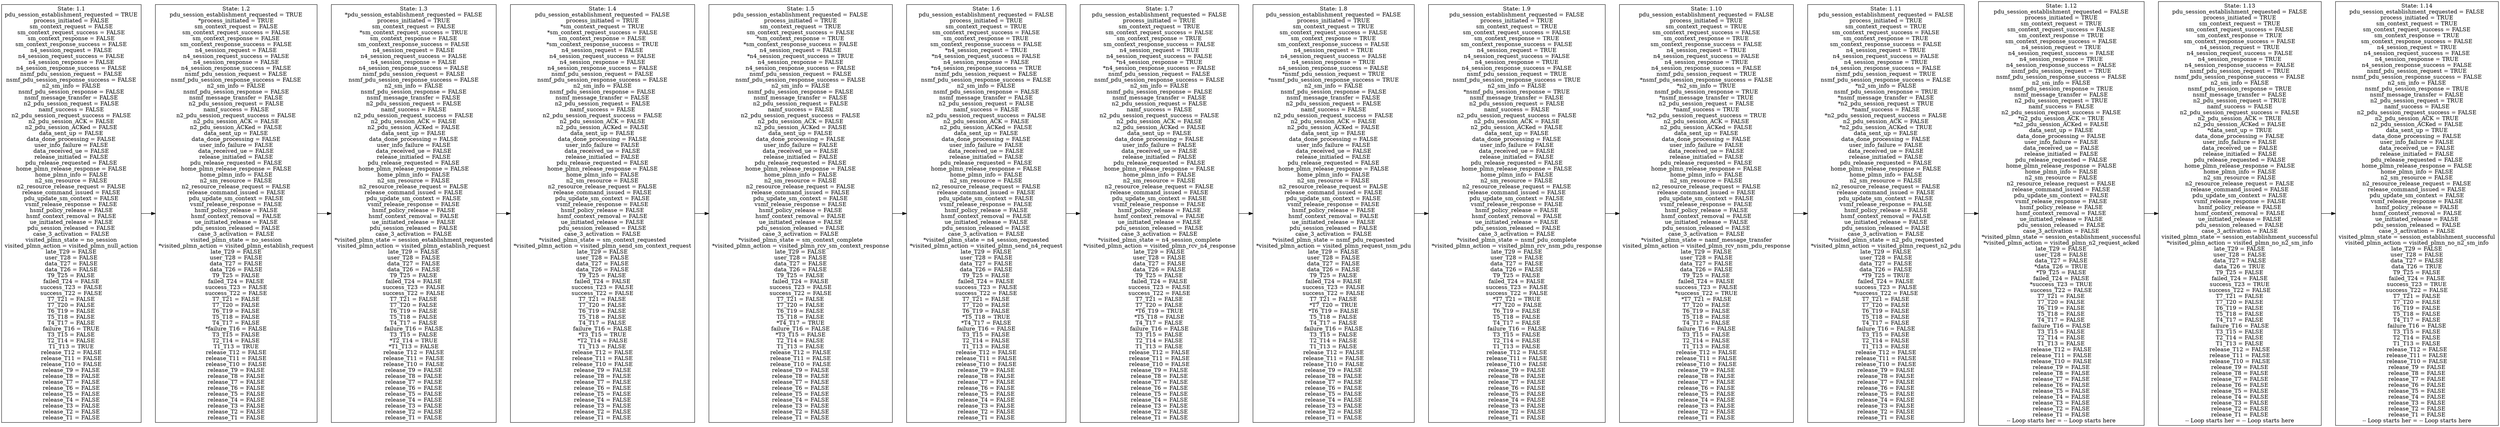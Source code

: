 Digraph G{
rankdir=LR
S0[shape=box,label="State: 1.1\npdu_session_establishment_requested = TRUE\nprocess_initiated = FALSE\nsm_context_request = FALSE\nsm_context_request_success = FALSE\nsm_context_response = FALSE\nsm_context_response_success = FALSE\nn4_session_request = FALSE\nn4_session_request_success = FALSE\nn4_session_response = FALSE\nn4_session_response_success = FALSE\nnsmf_pdu_session_request = FALSE\nnsmf_pdu_session_response_success = FALSE\nn2_sm_info = FALSE\nnsmf_pdu_session_response = FALSE\nnsmf_message_transfer = FALSE\nn2_pdu_session_request = FALSE\nnamf_success = FALSE\nn2_pdu_session_request_success = FALSE\nn2_pdu_session_ACK = FALSE\nn2_pdu_session_ACKed = FALSE\ndata_sent_up = FALSE\ndata_done_processing = FALSE\nuser_info_failure = FALSE\ndata_received_ue = FALSE\nrelease_initiated = FALSE\npdu_release_requested = FALSE\nhome_plmn_release_response = FALSE\nhome_plmn_info = FALSE\nn2_sm_resource = FALSE\nn2_resource_release_request = FALSE\nrelease_command_issued = FALSE\npdu_update_sm_context = FALSE\nvsmf_release_response = FALSE\nhsmf_policy_release = FALSE\nhsmf_context_removal = FALSE\nue_initiated_release = FALSE\npdu_session_released = FALSE\ncase_3_activation = FALSE\nvisited_plmn_state = no_session\nvisited_plmn_action = visited_plmn_null_action\nlate_T29 = FALSE\nuser_T28 = FALSE\ndata_T27 = FALSE\ndata_T26 = FALSE\nT9_T25 = FALSE\nfailed_T24 = FALSE\nsuccess_T23 = FALSE\nsuccess_T22 = FALSE\nT7_T21 = FALSE\nT7_T20 = FALSE\nT6_T19 = FALSE\nT5_T18 = FALSE\nT4_T17 = FALSE\nfailure_T16 = TRUE\nT3_T15 = FALSE\nT2_T14 = FALSE\nT1_T13 = TRUE\nrelease_T12 = FALSE\nrelease_T11 = FALSE\nrelease_T10 = FALSE\nrelease_T9 = FALSE\nrelease_T8 = FALSE\nrelease_T7 = FALSE\nrelease_T6 = FALSE\nrelease_T5 = FALSE\nrelease_T4 = FALSE\nrelease_T3 = FALSE\nrelease_T2 = FALSE\nrelease_T1 = FALSE\n"]
S1[shape=box,label="State: 1.2\npdu_session_establishment_requested = TRUE\n*process_initiated = TRUE\nsm_context_request = FALSE\nsm_context_request_success = FALSE\nsm_context_response = FALSE\nsm_context_response_success = FALSE\nn4_session_request = FALSE\nn4_session_request_success = FALSE\nn4_session_response = FALSE\nn4_session_response_success = FALSE\nnsmf_pdu_session_request = FALSE\nnsmf_pdu_session_response_success = FALSE\nn2_sm_info = FALSE\nnsmf_pdu_session_response = FALSE\nnsmf_message_transfer = FALSE\nn2_pdu_session_request = FALSE\nnamf_success = FALSE\nn2_pdu_session_request_success = FALSE\nn2_pdu_session_ACK = FALSE\nn2_pdu_session_ACKed = FALSE\ndata_sent_up = FALSE\ndata_done_processing = FALSE\nuser_info_failure = FALSE\ndata_received_ue = FALSE\nrelease_initiated = FALSE\npdu_release_requested = FALSE\nhome_plmn_release_response = FALSE\nhome_plmn_info = FALSE\nn2_sm_resource = FALSE\nn2_resource_release_request = FALSE\nrelease_command_issued = FALSE\npdu_update_sm_context = FALSE\nvsmf_release_response = FALSE\nhsmf_policy_release = FALSE\nhsmf_context_removal = FALSE\nue_initiated_release = FALSE\npdu_session_released = FALSE\ncase_3_activation = FALSE\nvisited_plmn_state = no_session\n*visited_plmn_action = visited_plmn_establish_request\nlate_T29 = FALSE\nuser_T28 = FALSE\ndata_T27 = FALSE\ndata_T26 = FALSE\nT9_T25 = FALSE\nfailed_T24 = FALSE\nsuccess_T23 = FALSE\nsuccess_T22 = FALSE\nT7_T21 = FALSE\nT7_T20 = FALSE\nT6_T19 = FALSE\nT5_T18 = FALSE\nT4_T17 = FALSE\n*failure_T16 = FALSE\nT3_T15 = FALSE\nT2_T14 = FALSE\nT1_T13 = TRUE\nrelease_T12 = FALSE\nrelease_T11 = FALSE\nrelease_T10 = FALSE\nrelease_T9 = FALSE\nrelease_T8 = FALSE\nrelease_T7 = FALSE\nrelease_T6 = FALSE\nrelease_T5 = FALSE\nrelease_T4 = FALSE\nrelease_T3 = FALSE\nrelease_T2 = FALSE\nrelease_T1 = FALSE\n"]
S2[shape=box,label="State: 1.3\n*pdu_session_establishment_requested = FALSE\nprocess_initiated = TRUE\nsm_context_request = FALSE\n*sm_context_request_success = TRUE\nsm_context_response = FALSE\nsm_context_response_success = FALSE\nn4_session_request = FALSE\nn4_session_request_success = FALSE\nn4_session_response = FALSE\nn4_session_response_success = FALSE\nnsmf_pdu_session_request = FALSE\nnsmf_pdu_session_response_success = FALSE\nn2_sm_info = FALSE\nnsmf_pdu_session_response = FALSE\nnsmf_message_transfer = FALSE\nn2_pdu_session_request = FALSE\nnamf_success = FALSE\nn2_pdu_session_request_success = FALSE\nn2_pdu_session_ACK = FALSE\nn2_pdu_session_ACKed = FALSE\ndata_sent_up = FALSE\ndata_done_processing = FALSE\nuser_info_failure = FALSE\ndata_received_ue = FALSE\nrelease_initiated = FALSE\npdu_release_requested = FALSE\nhome_plmn_release_response = FALSE\nhome_plmn_info = FALSE\nn2_sm_resource = FALSE\nn2_resource_release_request = FALSE\nrelease_command_issued = FALSE\npdu_update_sm_context = FALSE\nvsmf_release_response = FALSE\nhsmf_policy_release = FALSE\nhsmf_context_removal = FALSE\nue_initiated_release = FALSE\npdu_session_released = FALSE\ncase_3_activation = FALSE\n*visited_plmn_state = session_establishment_requested\nvisited_plmn_action = visited_plmn_establish_request\nlate_T29 = FALSE\nuser_T28 = FALSE\ndata_T27 = FALSE\ndata_T26 = FALSE\nT9_T25 = FALSE\nfailed_T24 = FALSE\nsuccess_T23 = FALSE\nsuccess_T22 = FALSE\nT7_T21 = FALSE\nT7_T20 = FALSE\nT6_T19 = FALSE\nT5_T18 = FALSE\nT4_T17 = FALSE\nfailure_T16 = FALSE\nT3_T15 = FALSE\n*T2_T14 = TRUE\n*T1_T13 = FALSE\nrelease_T12 = FALSE\nrelease_T11 = FALSE\nrelease_T10 = FALSE\nrelease_T9 = FALSE\nrelease_T8 = FALSE\nrelease_T7 = FALSE\nrelease_T6 = FALSE\nrelease_T5 = FALSE\nrelease_T4 = FALSE\nrelease_T3 = FALSE\nrelease_T2 = FALSE\nrelease_T1 = FALSE\n"]
S3[shape=box,label="State: 1.4\npdu_session_establishment_requested = FALSE\nprocess_initiated = TRUE\n*sm_context_request = TRUE\n*sm_context_request_success = FALSE\nsm_context_response = FALSE\n*sm_context_response_success = TRUE\nn4_session_request = FALSE\nn4_session_request_success = FALSE\nn4_session_response = FALSE\nn4_session_response_success = FALSE\nnsmf_pdu_session_request = FALSE\nnsmf_pdu_session_response_success = FALSE\nn2_sm_info = FALSE\nnsmf_pdu_session_response = FALSE\nnsmf_message_transfer = FALSE\nn2_pdu_session_request = FALSE\nnamf_success = FALSE\nn2_pdu_session_request_success = FALSE\nn2_pdu_session_ACK = FALSE\nn2_pdu_session_ACKed = FALSE\ndata_sent_up = FALSE\ndata_done_processing = FALSE\nuser_info_failure = FALSE\ndata_received_ue = FALSE\nrelease_initiated = FALSE\npdu_release_requested = FALSE\nhome_plmn_release_response = FALSE\nhome_plmn_info = FALSE\nn2_sm_resource = FALSE\nn2_resource_release_request = FALSE\nrelease_command_issued = FALSE\npdu_update_sm_context = FALSE\nvsmf_release_response = FALSE\nhsmf_policy_release = FALSE\nhsmf_context_removal = FALSE\nue_initiated_release = FALSE\npdu_session_released = FALSE\ncase_3_activation = FALSE\n*visited_plmn_state = sm_context_requested\n*visited_plmn_action = visited_plmn_send_sm_context_request\nlate_T29 = FALSE\nuser_T28 = FALSE\ndata_T27 = FALSE\ndata_T26 = FALSE\nT9_T25 = FALSE\nfailed_T24 = FALSE\nsuccess_T23 = FALSE\nsuccess_T22 = FALSE\nT7_T21 = FALSE\nT7_T20 = FALSE\nT6_T19 = FALSE\nT5_T18 = FALSE\nT4_T17 = FALSE\nfailure_T16 = FALSE\n*T3_T15 = TRUE\n*T2_T14 = FALSE\nT1_T13 = FALSE\nrelease_T12 = FALSE\nrelease_T11 = FALSE\nrelease_T10 = FALSE\nrelease_T9 = FALSE\nrelease_T8 = FALSE\nrelease_T7 = FALSE\nrelease_T6 = FALSE\nrelease_T5 = FALSE\nrelease_T4 = FALSE\nrelease_T3 = FALSE\nrelease_T2 = FALSE\nrelease_T1 = FALSE\n"]
S4[shape=box,label="State: 1.5\npdu_session_establishment_requested = FALSE\nprocess_initiated = TRUE\nsm_context_request = TRUE\nsm_context_request_success = FALSE\n*sm_context_response = TRUE\n*sm_context_response_success = FALSE\nn4_session_request = FALSE\n*n4_session_request_success = TRUE\nn4_session_response = FALSE\nn4_session_response_success = FALSE\nnsmf_pdu_session_request = FALSE\nnsmf_pdu_session_response_success = FALSE\nn2_sm_info = FALSE\nnsmf_pdu_session_response = FALSE\nnsmf_message_transfer = FALSE\nn2_pdu_session_request = FALSE\nnamf_success = FALSE\nn2_pdu_session_request_success = FALSE\nn2_pdu_session_ACK = FALSE\nn2_pdu_session_ACKed = FALSE\ndata_sent_up = FALSE\ndata_done_processing = FALSE\nuser_info_failure = FALSE\ndata_received_ue = FALSE\nrelease_initiated = FALSE\npdu_release_requested = FALSE\nhome_plmn_release_response = FALSE\nhome_plmn_info = FALSE\nn2_sm_resource = FALSE\nn2_resource_release_request = FALSE\nrelease_command_issued = FALSE\npdu_update_sm_context = FALSE\nvsmf_release_response = FALSE\nhsmf_policy_release = FALSE\nhsmf_context_removal = FALSE\nue_initiated_release = FALSE\npdu_session_released = FALSE\ncase_3_activation = FALSE\n*visited_plmn_state = sm_context_complete\n*visited_plmn_action = visited_plmn_rcv_sm_context_response\nlate_T29 = FALSE\nuser_T28 = FALSE\ndata_T27 = FALSE\ndata_T26 = FALSE\nT9_T25 = FALSE\nfailed_T24 = FALSE\nsuccess_T23 = FALSE\nsuccess_T22 = FALSE\nT7_T21 = FALSE\nT7_T20 = FALSE\nT6_T19 = FALSE\nT5_T18 = FALSE\n*T4_T17 = TRUE\nfailure_T16 = FALSE\n*T3_T15 = FALSE\nT2_T14 = FALSE\nT1_T13 = FALSE\nrelease_T12 = FALSE\nrelease_T11 = FALSE\nrelease_T10 = FALSE\nrelease_T9 = FALSE\nrelease_T8 = FALSE\nrelease_T7 = FALSE\nrelease_T6 = FALSE\nrelease_T5 = FALSE\nrelease_T4 = FALSE\nrelease_T3 = FALSE\nrelease_T2 = FALSE\nrelease_T1 = FALSE\n"]
S5[shape=box,label="State: 1.6\npdu_session_establishment_requested = FALSE\nprocess_initiated = TRUE\nsm_context_request = TRUE\nsm_context_request_success = FALSE\nsm_context_response = TRUE\nsm_context_response_success = FALSE\n*n4_session_request = TRUE\n*n4_session_request_success = FALSE\nn4_session_response = FALSE\n*n4_session_response_success = TRUE\nnsmf_pdu_session_request = FALSE\nnsmf_pdu_session_response_success = FALSE\nn2_sm_info = FALSE\nnsmf_pdu_session_response = FALSE\nnsmf_message_transfer = FALSE\nn2_pdu_session_request = FALSE\nnamf_success = FALSE\nn2_pdu_session_request_success = FALSE\nn2_pdu_session_ACK = FALSE\nn2_pdu_session_ACKed = FALSE\ndata_sent_up = FALSE\ndata_done_processing = FALSE\nuser_info_failure = FALSE\ndata_received_ue = FALSE\nrelease_initiated = FALSE\npdu_release_requested = FALSE\nhome_plmn_release_response = FALSE\nhome_plmn_info = FALSE\nn2_sm_resource = FALSE\nn2_resource_release_request = FALSE\nrelease_command_issued = FALSE\npdu_update_sm_context = FALSE\nvsmf_release_response = FALSE\nhsmf_policy_release = FALSE\nhsmf_context_removal = FALSE\nue_initiated_release = FALSE\npdu_session_released = FALSE\ncase_3_activation = FALSE\n*visited_plmn_state = n4_session_requested\n*visited_plmn_action = visited_plmn_send_n4_request\nlate_T29 = FALSE\nuser_T28 = FALSE\ndata_T27 = FALSE\ndata_T26 = FALSE\nT9_T25 = FALSE\nfailed_T24 = FALSE\nsuccess_T23 = FALSE\nsuccess_T22 = FALSE\nT7_T21 = FALSE\nT7_T20 = FALSE\nT6_T19 = FALSE\n*T5_T18 = TRUE\n*T4_T17 = FALSE\nfailure_T16 = FALSE\nT3_T15 = FALSE\nT2_T14 = FALSE\nT1_T13 = FALSE\nrelease_T12 = FALSE\nrelease_T11 = FALSE\nrelease_T10 = FALSE\nrelease_T9 = FALSE\nrelease_T8 = FALSE\nrelease_T7 = FALSE\nrelease_T6 = FALSE\nrelease_T5 = FALSE\nrelease_T4 = FALSE\nrelease_T3 = FALSE\nrelease_T2 = FALSE\nrelease_T1 = FALSE\n"]
S6[shape=box,label="State: 1.7\npdu_session_establishment_requested = FALSE\nprocess_initiated = TRUE\nsm_context_request = TRUE\nsm_context_request_success = FALSE\nsm_context_response = TRUE\nsm_context_response_success = FALSE\nn4_session_request = TRUE\nn4_session_request_success = FALSE\n*n4_session_response = TRUE\n*n4_session_response_success = FALSE\nnsmf_pdu_session_request = FALSE\nnsmf_pdu_session_response_success = FALSE\nn2_sm_info = FALSE\nnsmf_pdu_session_response = FALSE\nnsmf_message_transfer = FALSE\nn2_pdu_session_request = FALSE\nnamf_success = FALSE\nn2_pdu_session_request_success = FALSE\nn2_pdu_session_ACK = FALSE\nn2_pdu_session_ACKed = FALSE\ndata_sent_up = FALSE\ndata_done_processing = FALSE\nuser_info_failure = FALSE\ndata_received_ue = FALSE\nrelease_initiated = FALSE\npdu_release_requested = FALSE\nhome_plmn_release_response = FALSE\nhome_plmn_info = FALSE\nn2_sm_resource = FALSE\nn2_resource_release_request = FALSE\nrelease_command_issued = FALSE\npdu_update_sm_context = FALSE\nvsmf_release_response = FALSE\nhsmf_policy_release = FALSE\nhsmf_context_removal = FALSE\nue_initiated_release = FALSE\npdu_session_released = FALSE\ncase_3_activation = FALSE\n*visited_plmn_state = n4_session_complete\n*visited_plmn_action = visited_plmn_rcv_n4_response\nlate_T29 = FALSE\nuser_T28 = FALSE\ndata_T27 = FALSE\ndata_T26 = FALSE\nT9_T25 = FALSE\nfailed_T24 = FALSE\nsuccess_T23 = FALSE\nsuccess_T22 = FALSE\nT7_T21 = FALSE\nT7_T20 = FALSE\n*T6_T19 = TRUE\n*T5_T18 = FALSE\nT4_T17 = FALSE\nfailure_T16 = FALSE\nT3_T15 = FALSE\nT2_T14 = FALSE\nT1_T13 = FALSE\nrelease_T12 = FALSE\nrelease_T11 = FALSE\nrelease_T10 = FALSE\nrelease_T9 = FALSE\nrelease_T8 = FALSE\nrelease_T7 = FALSE\nrelease_T6 = FALSE\nrelease_T5 = FALSE\nrelease_T4 = FALSE\nrelease_T3 = FALSE\nrelease_T2 = FALSE\nrelease_T1 = FALSE\n"]
S7[shape=box,label="State: 1.8\npdu_session_establishment_requested = FALSE\nprocess_initiated = TRUE\nsm_context_request = TRUE\nsm_context_request_success = FALSE\nsm_context_response = TRUE\nsm_context_response_success = FALSE\nn4_session_request = TRUE\nn4_session_request_success = FALSE\nn4_session_response = TRUE\nn4_session_response_success = FALSE\n*nsmf_pdu_session_request = TRUE\n*nsmf_pdu_session_response_success = TRUE\nn2_sm_info = FALSE\nnsmf_pdu_session_response = FALSE\nnsmf_message_transfer = FALSE\nn2_pdu_session_request = FALSE\nnamf_success = FALSE\nn2_pdu_session_request_success = FALSE\nn2_pdu_session_ACK = FALSE\nn2_pdu_session_ACKed = FALSE\ndata_sent_up = FALSE\ndata_done_processing = FALSE\nuser_info_failure = FALSE\ndata_received_ue = FALSE\nrelease_initiated = FALSE\npdu_release_requested = FALSE\nhome_plmn_release_response = FALSE\nhome_plmn_info = FALSE\nn2_sm_resource = FALSE\nn2_resource_release_request = FALSE\nrelease_command_issued = FALSE\npdu_update_sm_context = FALSE\nvsmf_release_response = FALSE\nhsmf_policy_release = FALSE\nhsmf_context_removal = FALSE\nue_initiated_release = FALSE\npdu_session_released = FALSE\ncase_3_activation = FALSE\n*visited_plmn_state = nsmf_pdu_requested\n*visited_plmn_action = visited_plmn_request_nsm_pdu\nlate_T29 = FALSE\nuser_T28 = FALSE\ndata_T27 = FALSE\ndata_T26 = FALSE\nT9_T25 = FALSE\nfailed_T24 = FALSE\nsuccess_T23 = FALSE\nsuccess_T22 = FALSE\nT7_T21 = FALSE\n*T7_T20 = TRUE\n*T6_T19 = FALSE\nT5_T18 = FALSE\nT4_T17 = FALSE\nfailure_T16 = FALSE\nT3_T15 = FALSE\nT2_T14 = FALSE\nT1_T13 = FALSE\nrelease_T12 = FALSE\nrelease_T11 = FALSE\nrelease_T10 = FALSE\nrelease_T9 = FALSE\nrelease_T8 = FALSE\nrelease_T7 = FALSE\nrelease_T6 = FALSE\nrelease_T5 = FALSE\nrelease_T4 = FALSE\nrelease_T3 = FALSE\nrelease_T2 = FALSE\nrelease_T1 = FALSE\n"]
S8[shape=box,label="State: 1.9\npdu_session_establishment_requested = FALSE\nprocess_initiated = TRUE\nsm_context_request = TRUE\nsm_context_request_success = FALSE\nsm_context_response = TRUE\nsm_context_response_success = FALSE\nn4_session_request = TRUE\nn4_session_request_success = FALSE\nn4_session_response = TRUE\nn4_session_response_success = FALSE\nnsmf_pdu_session_request = TRUE\nnsmf_pdu_session_response_success = TRUE\nn2_sm_info = FALSE\n*nsmf_pdu_session_response = TRUE\nnsmf_message_transfer = FALSE\nn2_pdu_session_request = FALSE\nnamf_success = FALSE\nn2_pdu_session_request_success = FALSE\nn2_pdu_session_ACK = FALSE\nn2_pdu_session_ACKed = FALSE\ndata_sent_up = FALSE\ndata_done_processing = FALSE\nuser_info_failure = FALSE\ndata_received_ue = FALSE\nrelease_initiated = FALSE\npdu_release_requested = FALSE\nhome_plmn_release_response = FALSE\nhome_plmn_info = FALSE\nn2_sm_resource = FALSE\nn2_resource_release_request = FALSE\nrelease_command_issued = FALSE\npdu_update_sm_context = FALSE\nvsmf_release_response = FALSE\nhsmf_policy_release = FALSE\nhsmf_context_removal = FALSE\nue_initiated_release = FALSE\npdu_session_released = FALSE\ncase_3_activation = FALSE\n*visited_plmn_state = nsmf_pdu_complete\n*visited_plmn_action = visited_plmn_rcv_nsm_pdu_response\nlate_T29 = FALSE\nuser_T28 = FALSE\ndata_T27 = FALSE\ndata_T26 = FALSE\nT9_T25 = FALSE\nfailed_T24 = FALSE\nsuccess_T23 = FALSE\nsuccess_T22 = FALSE\n*T7_T21 = TRUE\n*T7_T20 = FALSE\nT6_T19 = FALSE\nT5_T18 = FALSE\nT4_T17 = FALSE\nfailure_T16 = FALSE\nT3_T15 = FALSE\nT2_T14 = FALSE\nT1_T13 = FALSE\nrelease_T12 = FALSE\nrelease_T11 = FALSE\nrelease_T10 = FALSE\nrelease_T9 = FALSE\nrelease_T8 = FALSE\nrelease_T7 = FALSE\nrelease_T6 = FALSE\nrelease_T5 = FALSE\nrelease_T4 = FALSE\nrelease_T3 = FALSE\nrelease_T2 = FALSE\nrelease_T1 = FALSE\n"]
S9[shape=box,label="State: 1.10\npdu_session_establishment_requested = FALSE\nprocess_initiated = TRUE\nsm_context_request = TRUE\nsm_context_request_success = FALSE\nsm_context_response = TRUE\nsm_context_response_success = FALSE\nn4_session_request = TRUE\nn4_session_request_success = FALSE\nn4_session_response = TRUE\nn4_session_response_success = FALSE\nnsmf_pdu_session_request = TRUE\n*nsmf_pdu_session_response_success = FALSE\n*n2_sm_info = TRUE\nnsmf_pdu_session_response = TRUE\n*nsmf_message_transfer = TRUE\nn2_pdu_session_request = FALSE\n*namf_success = TRUE\n*n2_pdu_session_request_success = TRUE\nn2_pdu_session_ACK = FALSE\nn2_pdu_session_ACKed = FALSE\ndata_sent_up = FALSE\ndata_done_processing = FALSE\nuser_info_failure = FALSE\ndata_received_ue = FALSE\nrelease_initiated = FALSE\npdu_release_requested = FALSE\nhome_plmn_release_response = FALSE\nhome_plmn_info = FALSE\nn2_sm_resource = FALSE\nn2_resource_release_request = FALSE\nrelease_command_issued = FALSE\npdu_update_sm_context = FALSE\nvsmf_release_response = FALSE\nhsmf_policy_release = FALSE\nhsmf_context_removal = FALSE\nue_initiated_release = FALSE\npdu_session_released = FALSE\ncase_3_activation = FALSE\n*visited_plmn_state = namf_message_transfer\nvisited_plmn_action = visited_plmn_rcv_nsm_pdu_response\nlate_T29 = FALSE\nuser_T28 = FALSE\ndata_T27 = FALSE\ndata_T26 = FALSE\nT9_T25 = FALSE\nfailed_T24 = FALSE\nsuccess_T23 = FALSE\n*success_T22 = TRUE\n*T7_T21 = FALSE\nT7_T20 = FALSE\nT6_T19 = FALSE\nT5_T18 = FALSE\nT4_T17 = FALSE\nfailure_T16 = FALSE\nT3_T15 = FALSE\nT2_T14 = FALSE\nT1_T13 = FALSE\nrelease_T12 = FALSE\nrelease_T11 = FALSE\nrelease_T10 = FALSE\nrelease_T9 = FALSE\nrelease_T8 = FALSE\nrelease_T7 = FALSE\nrelease_T6 = FALSE\nrelease_T5 = FALSE\nrelease_T4 = FALSE\nrelease_T3 = FALSE\nrelease_T2 = FALSE\nrelease_T1 = FALSE\n"]
S10[shape=box,label="State: 1.11\npdu_session_establishment_requested = FALSE\nprocess_initiated = TRUE\nsm_context_request = TRUE\nsm_context_request_success = FALSE\nsm_context_response = TRUE\nsm_context_response_success = FALSE\nn4_session_request = TRUE\nn4_session_request_success = FALSE\nn4_session_response = TRUE\nn4_session_response_success = FALSE\nnsmf_pdu_session_request = TRUE\nnsmf_pdu_session_response_success = FALSE\n*n2_sm_info = FALSE\nnsmf_pdu_session_response = TRUE\n*nsmf_message_transfer = FALSE\n*n2_pdu_session_request = TRUE\n*namf_success = FALSE\n*n2_pdu_session_request_success = FALSE\nn2_pdu_session_ACK = FALSE\n*n2_pdu_session_ACKed = TRUE\ndata_sent_up = FALSE\ndata_done_processing = FALSE\nuser_info_failure = FALSE\ndata_received_ue = FALSE\nrelease_initiated = FALSE\npdu_release_requested = FALSE\nhome_plmn_release_response = FALSE\nhome_plmn_info = FALSE\nn2_sm_resource = FALSE\nn2_resource_release_request = FALSE\nrelease_command_issued = FALSE\npdu_update_sm_context = FALSE\nvsmf_release_response = FALSE\nhsmf_policy_release = FALSE\nhsmf_context_removal = FALSE\nue_initiated_release = FALSE\npdu_session_released = FALSE\ncase_3_activation = FALSE\n*visited_plmn_state = n2_pdu_requested\n*visited_plmn_action = visited_plmn_request_n2_pdu\nlate_T29 = FALSE\nuser_T28 = FALSE\ndata_T27 = FALSE\ndata_T26 = FALSE\n*T9_T25 = TRUE\nfailed_T24 = FALSE\nsuccess_T23 = FALSE\n*success_T22 = FALSE\nT7_T21 = FALSE\nT7_T20 = FALSE\nT6_T19 = FALSE\nT5_T18 = FALSE\nT4_T17 = FALSE\nfailure_T16 = FALSE\nT3_T15 = FALSE\nT2_T14 = FALSE\nT1_T13 = FALSE\nrelease_T12 = FALSE\nrelease_T11 = FALSE\nrelease_T10 = FALSE\nrelease_T9 = FALSE\nrelease_T8 = FALSE\nrelease_T7 = FALSE\nrelease_T6 = FALSE\nrelease_T5 = FALSE\nrelease_T4 = FALSE\nrelease_T3 = FALSE\nrelease_T2 = FALSE\nrelease_T1 = FALSE\n"]
S11[shape=box,label="State: 1.12\npdu_session_establishment_requested = FALSE\nprocess_initiated = TRUE\nsm_context_request = TRUE\nsm_context_request_success = FALSE\nsm_context_response = TRUE\nsm_context_response_success = FALSE\nn4_session_request = TRUE\nn4_session_request_success = FALSE\nn4_session_response = TRUE\nn4_session_response_success = FALSE\nnsmf_pdu_session_request = TRUE\nnsmf_pdu_session_response_success = FALSE\nn2_sm_info = FALSE\nnsmf_pdu_session_response = TRUE\nnsmf_message_transfer = FALSE\nn2_pdu_session_request = TRUE\nnamf_success = FALSE\nn2_pdu_session_request_success = FALSE\n*n2_pdu_session_ACK = TRUE\n*n2_pdu_session_ACKed = FALSE\ndata_sent_up = FALSE\ndata_done_processing = FALSE\nuser_info_failure = FALSE\ndata_received_ue = FALSE\nrelease_initiated = FALSE\npdu_release_requested = FALSE\nhome_plmn_release_response = FALSE\nhome_plmn_info = FALSE\nn2_sm_resource = FALSE\nn2_resource_release_request = FALSE\nrelease_command_issued = FALSE\npdu_update_sm_context = FALSE\nvsmf_release_response = FALSE\nhsmf_policy_release = FALSE\nhsmf_context_removal = FALSE\nue_initiated_release = FALSE\npdu_session_released = FALSE\ncase_3_activation = FALSE\n*visited_plmn_state = session_establishment_successful\n*visited_plmn_action = visited_plmn_n2_request_acked\nlate_T29 = FALSE\nuser_T28 = FALSE\ndata_T27 = FALSE\n*data_T26 = TRUE\n*T9_T25 = FALSE\nfailed_T24 = FALSE\n*success_T23 = TRUE\nsuccess_T22 = FALSE\nT7_T21 = FALSE\nT7_T20 = FALSE\nT6_T19 = FALSE\nT5_T18 = FALSE\nT4_T17 = FALSE\nfailure_T16 = FALSE\nT3_T15 = FALSE\nT2_T14 = FALSE\nT1_T13 = FALSE\nrelease_T12 = FALSE\nrelease_T11 = FALSE\nrelease_T10 = FALSE\nrelease_T9 = FALSE\nrelease_T8 = FALSE\nrelease_T7 = FALSE\nrelease_T6 = FALSE\nrelease_T5 = FALSE\nrelease_T4 = FALSE\nrelease_T3 = FALSE\nrelease_T2 = FALSE\nrelease_T1 = FALSE\n-- Loop starts her = -- Loop starts here\n"]
S12[shape=box,label="State: 1.13\npdu_session_establishment_requested = FALSE\nprocess_initiated = TRUE\nsm_context_request = TRUE\nsm_context_request_success = FALSE\nsm_context_response = TRUE\nsm_context_response_success = FALSE\nn4_session_request = TRUE\nn4_session_request_success = FALSE\nn4_session_response = TRUE\nn4_session_response_success = FALSE\nnsmf_pdu_session_request = TRUE\nnsmf_pdu_session_response_success = FALSE\nn2_sm_info = FALSE\nnsmf_pdu_session_response = TRUE\nnsmf_message_transfer = FALSE\nn2_pdu_session_request = TRUE\nnamf_success = FALSE\nn2_pdu_session_request_success = FALSE\nn2_pdu_session_ACK = TRUE\nn2_pdu_session_ACKed = FALSE\n*data_sent_up = TRUE\ndata_done_processing = FALSE\nuser_info_failure = FALSE\ndata_received_ue = FALSE\nrelease_initiated = FALSE\npdu_release_requested = FALSE\nhome_plmn_release_response = FALSE\nhome_plmn_info = FALSE\nn2_sm_resource = FALSE\nn2_resource_release_request = FALSE\nrelease_command_issued = FALSE\npdu_update_sm_context = FALSE\nvsmf_release_response = FALSE\nhsmf_policy_release = FALSE\nhsmf_context_removal = FALSE\nue_initiated_release = FALSE\npdu_session_released = FALSE\ncase_3_activation = FALSE\nvisited_plmn_state = session_establishment_successful\n*visited_plmn_action = visited_plmn_no_n2_sm_info\nlate_T29 = FALSE\nuser_T28 = FALSE\ndata_T27 = FALSE\ndata_T26 = TRUE\nT9_T25 = FALSE\nfailed_T24 = FALSE\nsuccess_T23 = TRUE\nsuccess_T22 = FALSE\nT7_T21 = FALSE\nT7_T20 = FALSE\nT6_T19 = FALSE\nT5_T18 = FALSE\nT4_T17 = FALSE\nfailure_T16 = FALSE\nT3_T15 = FALSE\nT2_T14 = FALSE\nT1_T13 = FALSE\nrelease_T12 = FALSE\nrelease_T11 = FALSE\nrelease_T10 = FALSE\nrelease_T9 = FALSE\nrelease_T8 = FALSE\nrelease_T7 = FALSE\nrelease_T6 = FALSE\nrelease_T5 = FALSE\nrelease_T4 = FALSE\nrelease_T3 = FALSE\nrelease_T2 = FALSE\nrelease_T1 = FALSE\n-- Loop starts her = -- Loop starts here\n"]
S13[shape=box,label="State: 1.14\npdu_session_establishment_requested = FALSE\nprocess_initiated = TRUE\nsm_context_request = TRUE\nsm_context_request_success = FALSE\nsm_context_response = TRUE\nsm_context_response_success = FALSE\nn4_session_request = TRUE\nn4_session_request_success = FALSE\nn4_session_response = TRUE\nn4_session_response_success = FALSE\nnsmf_pdu_session_request = TRUE\nnsmf_pdu_session_response_success = FALSE\nn2_sm_info = FALSE\nnsmf_pdu_session_response = TRUE\nnsmf_message_transfer = FALSE\nn2_pdu_session_request = TRUE\nnamf_success = FALSE\nn2_pdu_session_request_success = FALSE\nn2_pdu_session_ACK = TRUE\nn2_pdu_session_ACKed = FALSE\ndata_sent_up = TRUE\ndata_done_processing = FALSE\nuser_info_failure = FALSE\ndata_received_ue = FALSE\nrelease_initiated = FALSE\npdu_release_requested = FALSE\nhome_plmn_release_response = FALSE\nhome_plmn_info = FALSE\nn2_sm_resource = FALSE\nn2_resource_release_request = FALSE\nrelease_command_issued = FALSE\npdu_update_sm_context = FALSE\nvsmf_release_response = FALSE\nhsmf_policy_release = FALSE\nhsmf_context_removal = FALSE\nue_initiated_release = FALSE\npdu_session_released = FALSE\ncase_3_activation = FALSE\nvisited_plmn_state = session_establishment_successful\nvisited_plmn_action = visited_plmn_no_n2_sm_info\nlate_T29 = FALSE\nuser_T28 = FALSE\ndata_T27 = FALSE\ndata_T26 = TRUE\nT9_T25 = FALSE\nfailed_T24 = FALSE\nsuccess_T23 = TRUE\nsuccess_T22 = FALSE\nT7_T21 = FALSE\nT7_T20 = FALSE\nT6_T19 = FALSE\nT5_T18 = FALSE\nT4_T17 = FALSE\nfailure_T16 = FALSE\nT3_T15 = FALSE\nT2_T14 = FALSE\nT1_T13 = FALSE\nrelease_T12 = FALSE\nrelease_T11 = FALSE\nrelease_T10 = FALSE\nrelease_T9 = FALSE\nrelease_T8 = FALSE\nrelease_T7 = FALSE\nrelease_T6 = FALSE\nrelease_T5 = FALSE\nrelease_T4 = FALSE\nrelease_T3 = FALSE\nrelease_T2 = FALSE\nrelease_T1 = FALSE\n-- Loop starts her = -- Loop starts here\n"]
S0 -> S1
S1 -> S2
S2 -> S3
S3 -> S4
S4 -> S5
S5 -> S6
S6 -> S7
S7 -> S8
S8 -> S9
S9 -> S10
S10 -> S11
S11 -> S12
S12 -> S13

}
